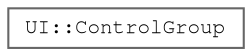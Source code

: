 digraph "Graphical Class Hierarchy"
{
 // LATEX_PDF_SIZE
  bgcolor="transparent";
  edge [fontname=FreeMono,fontsize=10,labelfontname=FreeMono,labelfontsize=10];
  node [fontname=FreeMono,fontsize=10,shape=box,height=0.2,width=0.4];
  rankdir="LR";
  Node0 [label="UI::ControlGroup",height=0.2,width=0.4,color="grey40", fillcolor="white", style="filled",URL="$class_u_i_1_1_control_group.html",tooltip=" "];
}
